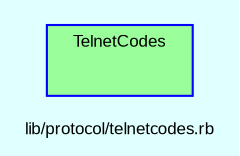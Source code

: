 digraph TopLevel {
    compound = true
    bgcolor = lightcyan1
    fontname = Arial
    fontsize = 8
    label = "lib/protocol/telnetcodes.rb"
    node [
        fontname = Arial,
        fontsize = 8,
        color = black
    ]

    subgraph cluster_TelnetCodes {
        fillcolor = palegreen1
        URL = "classes/TelnetCodes.html"
        fontname = Arial
        color = blue
        label = "TelnetCodes"
        style = filled
        TelnetCodes [
            shape = plaintext,
            height = 0.01,
            width = 0.75,
            label = ""
        ]

    }

}

